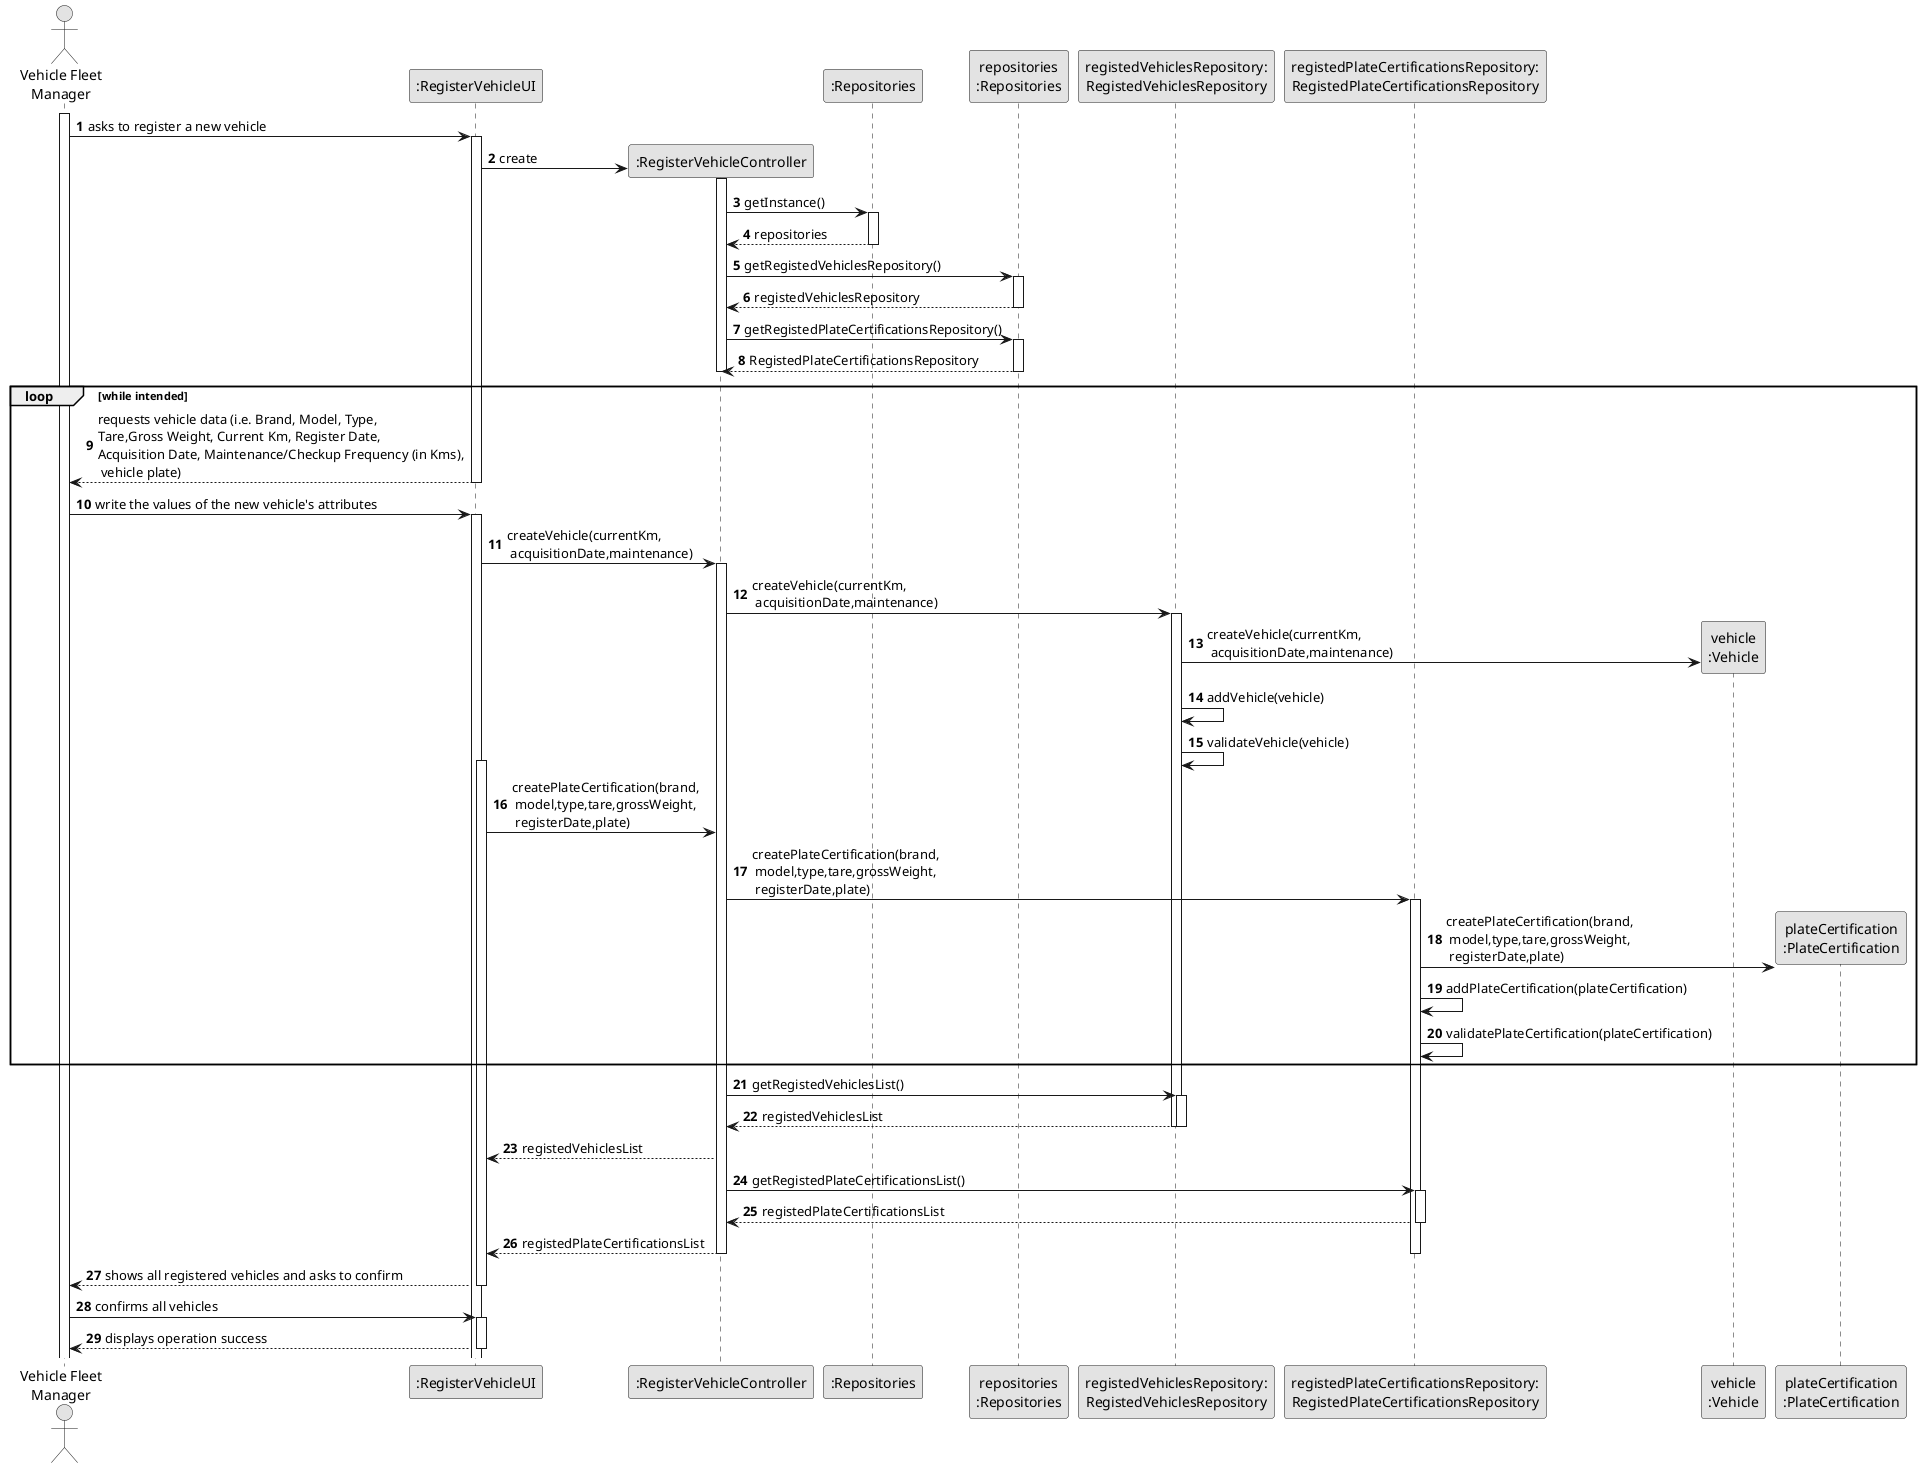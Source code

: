 @startuml
skinparam monochrome true
skinparam packageStyle rectangle
skinparam shadowing false

actor "Vehicle Fleet\nManager" as VFM
participant ":RegisterVehicleUI" as UI
participant ":RegisterVehicleController" as CTRL
participant ":Repositories" as RepositorySingleton
participant "repositories\n:Repositories" as PLAT
participant "registedVehiclesRepository:\nRegistedVehiclesRepository" as RegistedVehiclesRepository
participant "registedPlateCertificationsRepository:\nRegistedPlateCertificationsRepository" as RegistedPlateCertificationsRepository
participant "vehicle\n:Vehicle" as VEICULO
participant "plateCertification\n:PlateCertification" as PLATE_CERTIFICATION

autonumber 1

activate VFM
    VFM -> UI : asks to register a new vehicle

    activate UI
        UI -> CTRL** : create

        activate CTRL
            CTRL -> RepositorySingleton : getInstance()

            activate RepositorySingleton
                RepositorySingleton --> CTRL: repositories
            deactivate RepositorySingleton

            CTRL -> PLAT : getRegistedVehiclesRepository()

            activate PLAT
                PLAT --> CTRL: registedVehiclesRepository
            deactivate PLAT

            CTRL -> PLAT : getRegistedPlateCertificationsRepository()

            activate PLAT
                PLAT --> CTRL: RegistedPlateCertificationsRepository
            deactivate PLAT
        deactivate CTRL

    loop while intended
        UI --> VFM : requests vehicle data (i.e. Brand, Model, Type, \nTare,Gross Weight, Current Km, Register Date, \nAcquisition Date, Maintenance/Checkup Frequency (in Kms),\n vehicle plate)

    deactivate UI

    VFM -> UI : write the values of the new vehicle's attributes

    activate UI
        UI -> CTRL: createVehicle(currentKm,\n acquisitionDate,maintenance)

        activate CTRL
            CTRL -> RegistedVehiclesRepository : createVehicle(currentKm,\n acquisitionDate,maintenance)

            activate RegistedVehiclesRepository
                RegistedVehiclesRepository -> VEICULO**: createVehicle(currentKm,\n acquisitionDate,maintenance)
                RegistedVehiclesRepository -> RegistedVehiclesRepository: addVehicle(vehicle)
                RegistedVehiclesRepository -> RegistedVehiclesRepository: validateVehicle(vehicle)

                activate UI
                    UI -> CTRL: createPlateCertification(brand,\n model,type,tare,grossWeight,\n registerDate,plate)
                    CTRL -> RegistedPlateCertificationsRepository : createPlateCertification(brand,\n model,type,tare,grossWeight,\n registerDate,plate)

                    activate RegistedPlateCertificationsRepository
                        RegistedPlateCertificationsRepository -> PLATE_CERTIFICATION**: createPlateCertification(brand,\n model,type,tare,grossWeight,\n registerDate,plate)
                        RegistedPlateCertificationsRepository -> RegistedPlateCertificationsRepository: addPlateCertification(plateCertification)
                        RegistedPlateCertificationsRepository -> RegistedPlateCertificationsRepository: validatePlateCertification(plateCertification)
    end

                        CTRL -> RegistedVehiclesRepository : getRegistedVehiclesList()

                        activate RegistedVehiclesRepository
                            RegistedVehiclesRepository --> CTRL : registedVehiclesList
                        deactivate RegistedVehiclesRepository
                        deactivate RegistedVehiclesRepository

                        CTRL --> UI : registedVehiclesList
                        CTRL -> RegistedPlateCertificationsRepository : getRegistedPlateCertificationsList()

                        activate RegistedPlateCertificationsRepository
                            RegistedPlateCertificationsRepository --> CTRL : registedPlateCertificationsList
                        deactivate RegistedPlateCertificationsRepository

                        CTRL --> UI : registedPlateCertificationsList
                        deactivate RegistedPlateCertificationsRepository
        deactivate CTRL

        UI --> VFM : shows all registered vehicles and asks to confirm

    deactivate UI

    VFM -> UI : confirms all vehicles

    activate UI
    UI --> VFM : displays operation success
    deactivate UI

@enduml